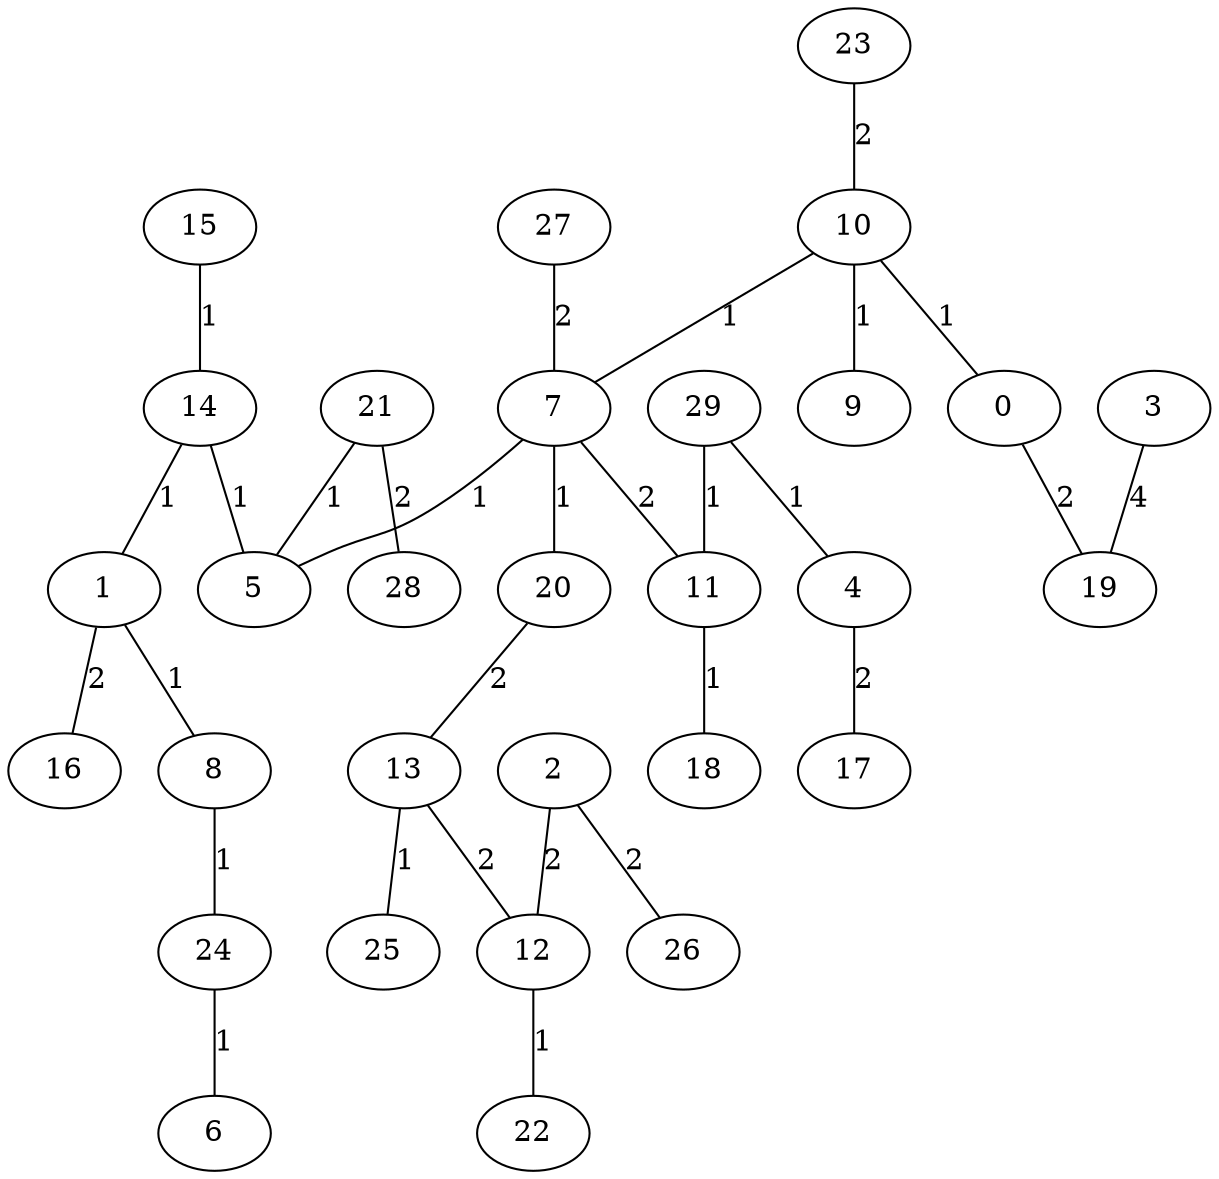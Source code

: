 graph {
	1 [label=1]
	8 [label=8]
	7 [label=7]
	5 [label=5]
	20 [label=20]
	24 [label=24]
	10 [label=10]
	0 [label=0]
	9 [label=9]
	11 [label=11]
	18 [label=18]
	12 [label=12]
	22 [label=22]
	13 [label=13]
	25 [label=25]
	14 [label=14]
	15 [label=15]
	21 [label=21]
	6 [label=6]
	29 [label=29]
	4 [label=4]
	19 [label=19]
	16 [label=16]
	2 [label=2]
	26 [label=26]
	17 [label=17]
	28 [label=28]
	23 [label=23]
	27 [label=27]
	3 [label=3]
	1 -- 8 [label=1]
	7 -- 5 [label=1]
	7 -- 20 [label=1]
	8 -- 24 [label=1]
	10 -- 0 [label=1]
	10 -- 7 [label=1]
	10 -- 9 [label=1]
	11 -- 18 [label=1]
	12 -- 22 [label=1]
	13 -- 25 [label=1]
	14 -- 1 [label=1]
	14 -- 5 [label=1]
	15 -- 14 [label=1]
	21 -- 5 [label=1]
	24 -- 6 [label=1]
	29 -- 4 [label=1]
	29 -- 11 [label=1]
	0 -- 19 [label=2]
	1 -- 16 [label=2]
	2 -- 12 [label=2]
	2 -- 26 [label=2]
	4 -- 17 [label=2]
	7 -- 11 [label=2]
	13 -- 12 [label=2]
	20 -- 13 [label=2]
	21 -- 28 [label=2]
	23 -- 10 [label=2]
	27 -- 7 [label=2]
	3 -- 19 [label=4]
}
